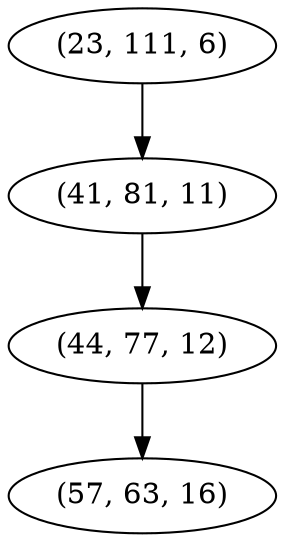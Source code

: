 digraph tree {
    "(23, 111, 6)";
    "(41, 81, 11)";
    "(44, 77, 12)";
    "(57, 63, 16)";
    "(23, 111, 6)" -> "(41, 81, 11)";
    "(41, 81, 11)" -> "(44, 77, 12)";
    "(44, 77, 12)" -> "(57, 63, 16)";
}
